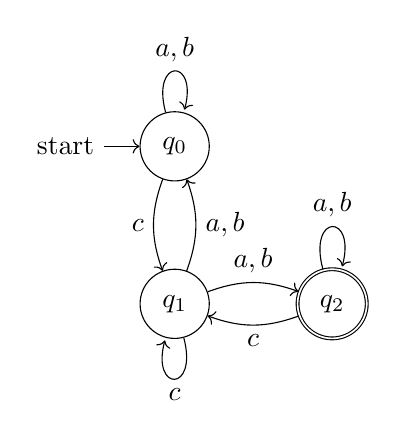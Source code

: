 % Raphael Reitzig, 2012.
% MIT license

%p% \usetikzlibrary{arrows,automata,positioning}
\begin{tikzpicture}[node distance=2cm,on grid,auto,bend angle=20]
  \node[state, initial] (0) {$q_0$};
  \node[state,below=of 0] (1) {$q_1$};
  \node[state,accepting,right=of 1] (2) {$q_2$};

  \path[->] (0) edge [loop above] node {$a,b$} (0)
                edge [bend right,swap] node {$c$}   (1)
            (1) edge [bend right,swap] node {$a,b$}   (0)
                edge [loop below] node {$c$}   (1)
                edge [bend left]  node {$a,b$} (2)
            (2) edge [loop above] node {$a,b$} (2)
                edge [bend left]  node {$c$}     (1);
\end{tikzpicture}
